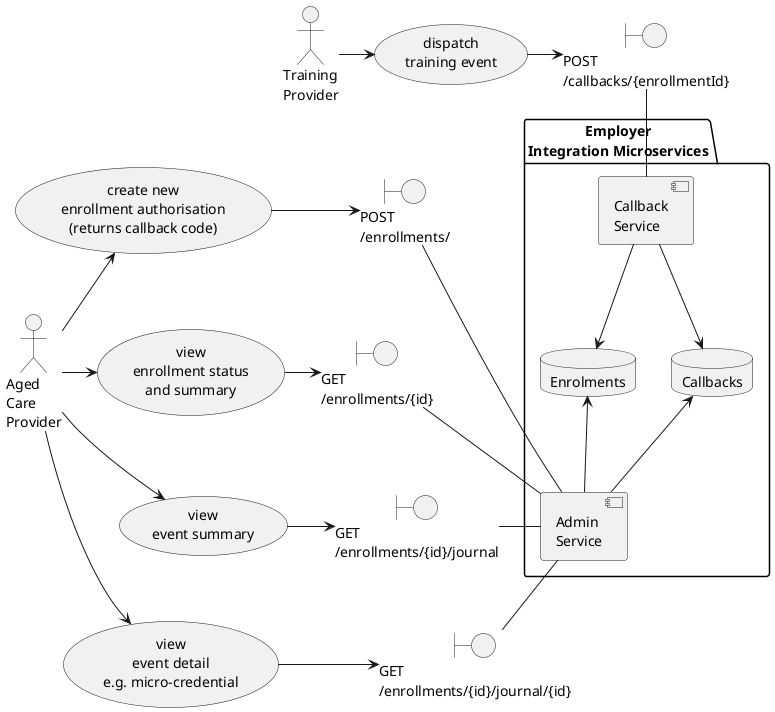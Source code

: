 @startuml

   package "Employer\nIntegration Microservices" {
       database "Callbacks" as cbq
       component "Callback\nService" as cbh
       cbh -down-> cbq
       component "Admin\nService" as emp_admin
       emp_admin -up-> cbq
       database "Enrolments" as config
       cbh -down-> config
       emp_admin -up-> config
   }

   usecase "create new\nenrollment authorisation\n(returns callback code)" as uc1
   boundary "POST\n/enrollments/" as post_enrollment
   uc1 -right-> post_enrollment
   post_enrollment -down- emp_admin

   usecase "view\nenrollment status\nand summary" as uc2
   boundary "GET\n/enrollments/{id}" as get_enrollment
   uc2 -right-> get_enrollment
   get_enrollment -down- emp_admin

   usecase "view\nevent summary" as uc3
   boundary "GET\n/enrollments/{id}/journal" as get_journal
   uc3 -right-> get_journal
   get_journal -right- emp_admin

   usecase "view\nevent detail\ne.g. micro-credential" as uc5
   boundary "GET\n/enrollments/{id}/journal/{id}" as get_event
   uc5 -right-> get_event
   get_event -up- emp_admin

   actor "Aged\nCare\nProvider" as ac
   ac -up-> uc1
   ac -right-> uc2
   ac -down-> uc3
   ac -down-> uc5

   actor "Training\nProvider" as tp
   usecase "dispatch\ntraining event" as uc4
   boundary "POST\n/callbacks/{enrollmentId}" as cbapi
   tp -right-> uc4
   uc4 -right-> cbapi
   cbapi -down- cbh

@enduml